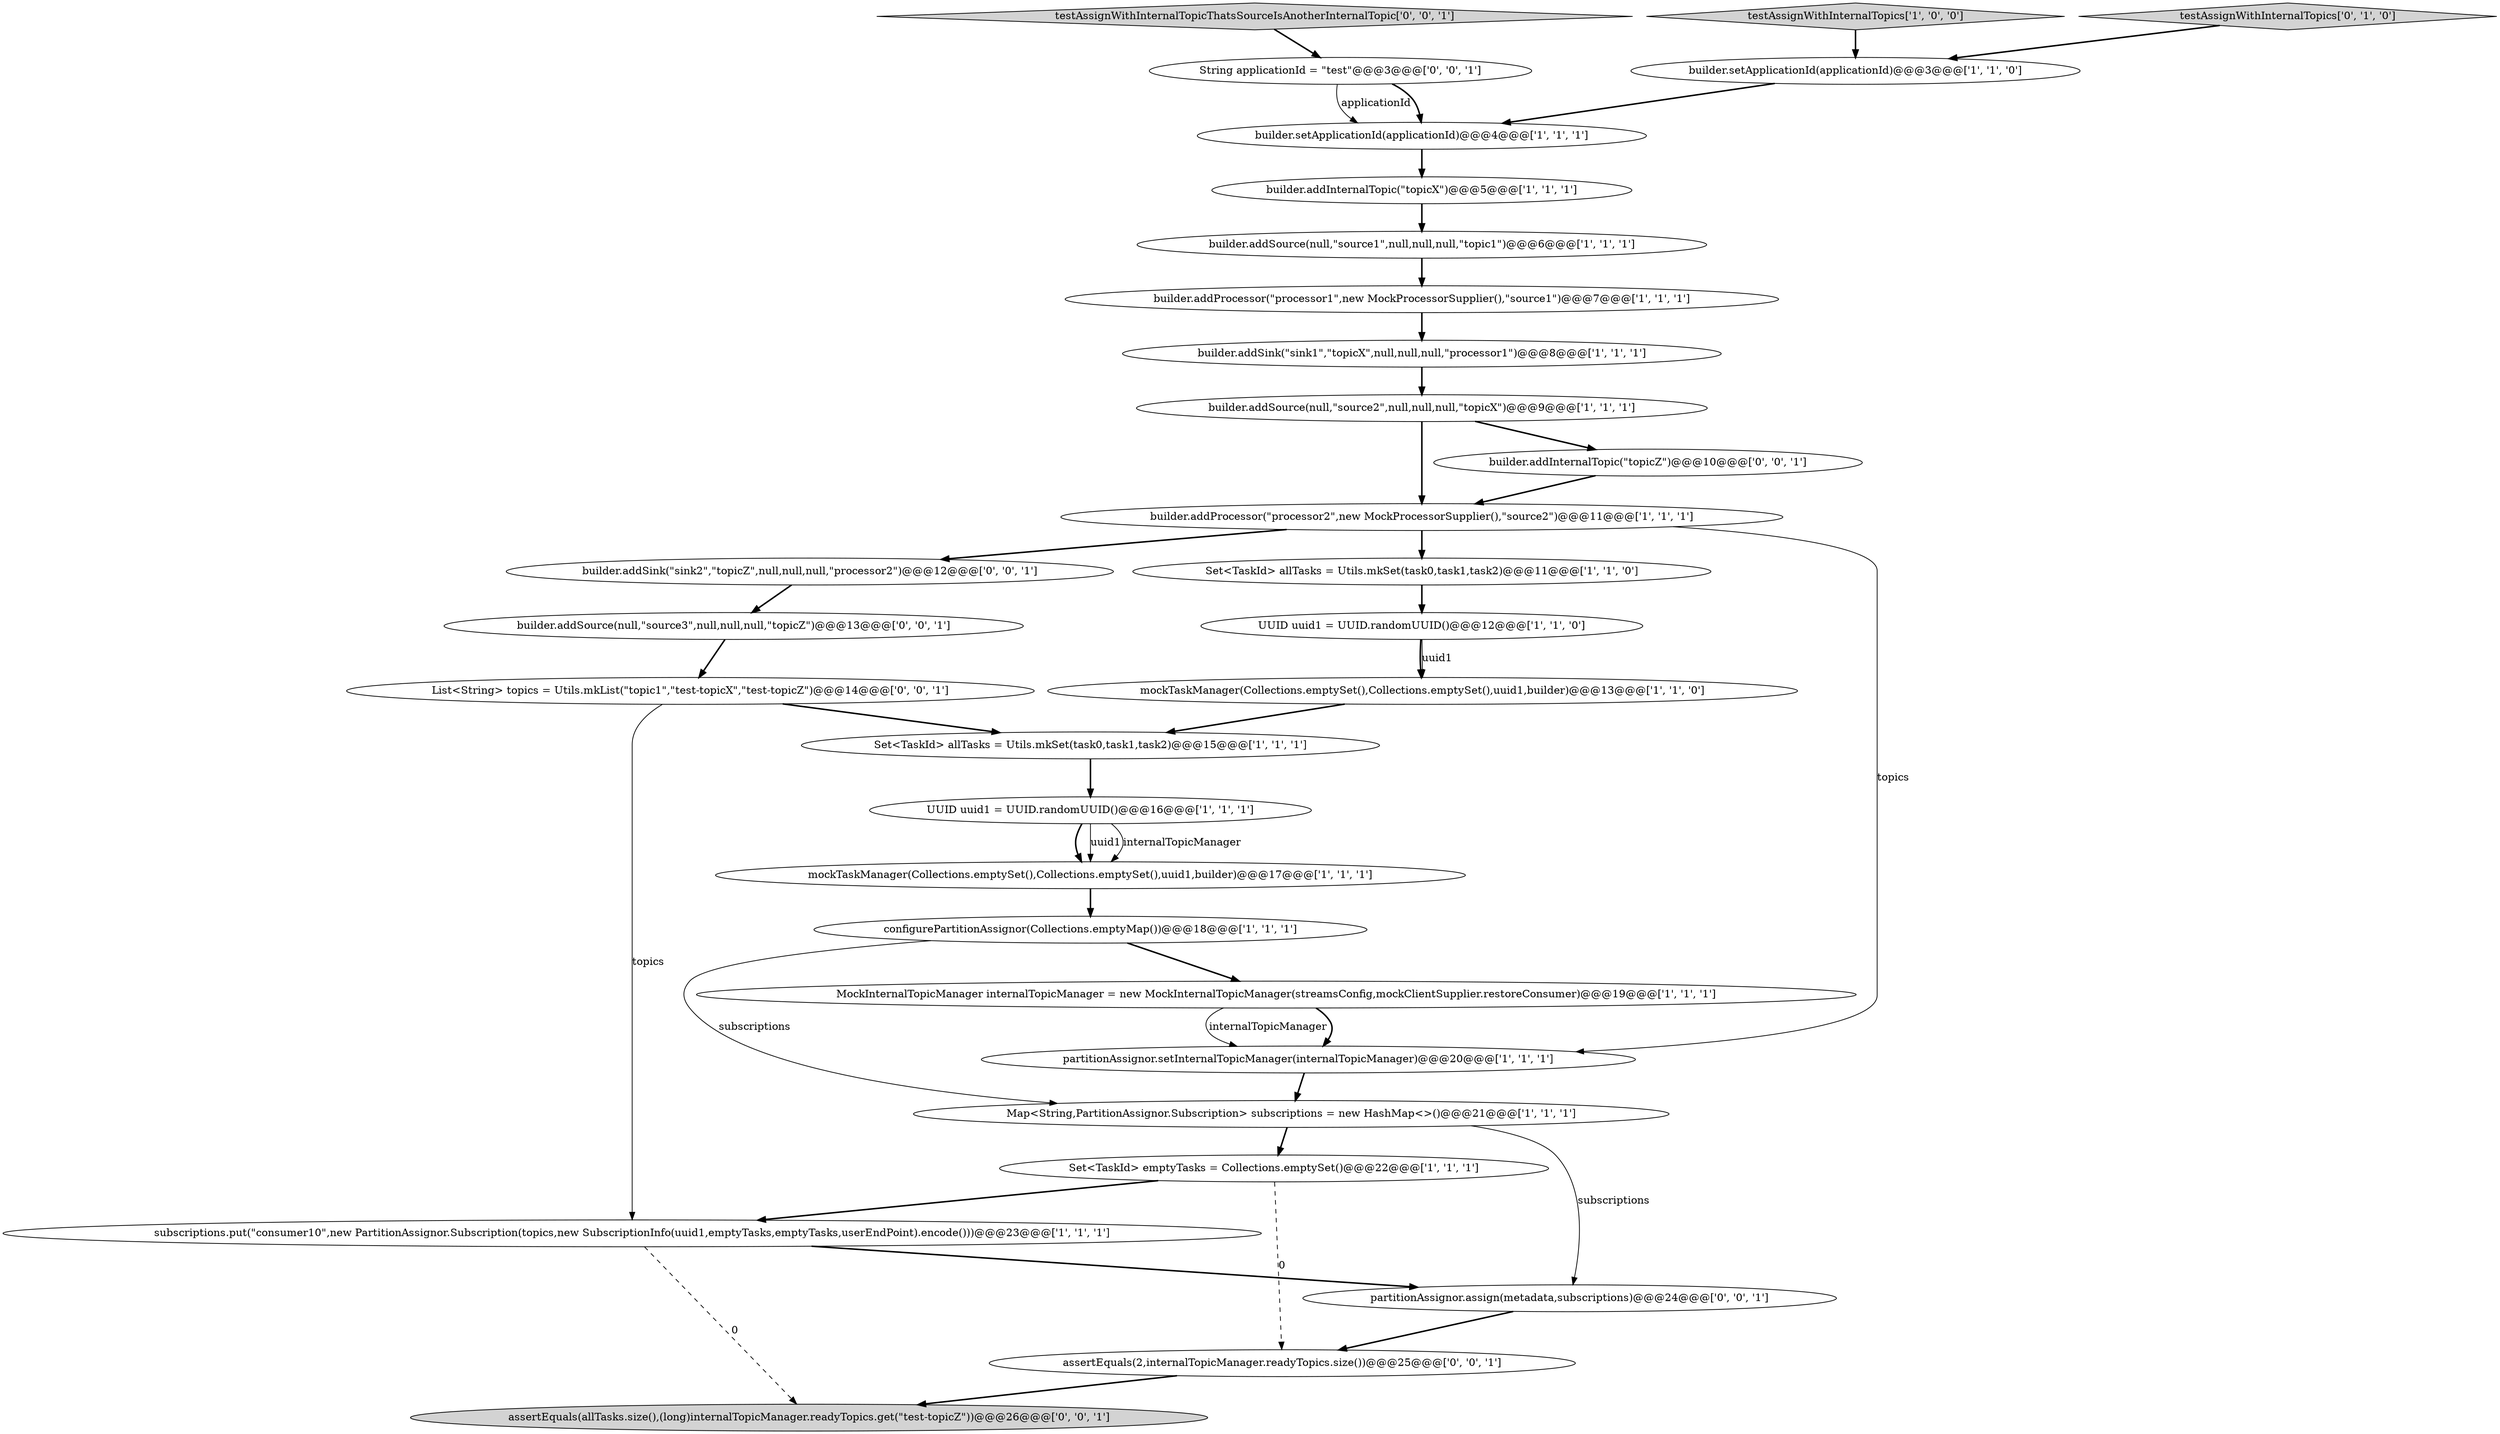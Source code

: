 digraph {
26 [style = filled, label = "String applicationId = \"test\"@@@3@@@['0', '0', '1']", fillcolor = white, shape = ellipse image = "AAA0AAABBB3BBB"];
2 [style = filled, label = "Set<TaskId> allTasks = Utils.mkSet(task0,task1,task2)@@@15@@@['1', '1', '1']", fillcolor = white, shape = ellipse image = "AAA0AAABBB1BBB"];
13 [style = filled, label = "builder.addInternalTopic(\"topicX\")@@@5@@@['1', '1', '1']", fillcolor = white, shape = ellipse image = "AAA0AAABBB1BBB"];
5 [style = filled, label = "builder.addProcessor(\"processor1\",new MockProcessorSupplier(),\"source1\")@@@7@@@['1', '1', '1']", fillcolor = white, shape = ellipse image = "AAA0AAABBB1BBB"];
22 [style = filled, label = "assertEquals(allTasks.size(),(long)internalTopicManager.readyTopics.get(\"test-topicZ\"))@@@26@@@['0', '0', '1']", fillcolor = lightgray, shape = ellipse image = "AAA0AAABBB3BBB"];
16 [style = filled, label = "builder.addProcessor(\"processor2\",new MockProcessorSupplier(),\"source2\")@@@11@@@['1', '1', '1']", fillcolor = white, shape = ellipse image = "AAA0AAABBB1BBB"];
29 [style = filled, label = "testAssignWithInternalTopicThatsSourceIsAnotherInternalTopic['0', '0', '1']", fillcolor = lightgray, shape = diamond image = "AAA0AAABBB3BBB"];
11 [style = filled, label = "builder.addSink(\"sink1\",\"topicX\",null,null,null,\"processor1\")@@@8@@@['1', '1', '1']", fillcolor = white, shape = ellipse image = "AAA0AAABBB1BBB"];
17 [style = filled, label = "builder.setApplicationId(applicationId)@@@3@@@['1', '1', '0']", fillcolor = white, shape = ellipse image = "AAA0AAABBB1BBB"];
10 [style = filled, label = "testAssignWithInternalTopics['1', '0', '0']", fillcolor = lightgray, shape = diamond image = "AAA0AAABBB1BBB"];
8 [style = filled, label = "mockTaskManager(Collections.emptySet(),Collections.emptySet(),uuid1,builder)@@@17@@@['1', '1', '1']", fillcolor = white, shape = ellipse image = "AAA0AAABBB1BBB"];
15 [style = filled, label = "partitionAssignor.setInternalTopicManager(internalTopicManager)@@@20@@@['1', '1', '1']", fillcolor = white, shape = ellipse image = "AAA0AAABBB1BBB"];
20 [style = filled, label = "mockTaskManager(Collections.emptySet(),Collections.emptySet(),uuid1,builder)@@@13@@@['1', '1', '0']", fillcolor = white, shape = ellipse image = "AAA0AAABBB1BBB"];
19 [style = filled, label = "Set<TaskId> allTasks = Utils.mkSet(task0,task1,task2)@@@11@@@['1', '1', '0']", fillcolor = white, shape = ellipse image = "AAA0AAABBB1BBB"];
21 [style = filled, label = "testAssignWithInternalTopics['0', '1', '0']", fillcolor = lightgray, shape = diamond image = "AAA0AAABBB2BBB"];
27 [style = filled, label = "List<String> topics = Utils.mkList(\"topic1\",\"test-topicX\",\"test-topicZ\")@@@14@@@['0', '0', '1']", fillcolor = white, shape = ellipse image = "AAA0AAABBB3BBB"];
12 [style = filled, label = "MockInternalTopicManager internalTopicManager = new MockInternalTopicManager(streamsConfig,mockClientSupplier.restoreConsumer)@@@19@@@['1', '1', '1']", fillcolor = white, shape = ellipse image = "AAA0AAABBB1BBB"];
7 [style = filled, label = "UUID uuid1 = UUID.randomUUID()@@@16@@@['1', '1', '1']", fillcolor = white, shape = ellipse image = "AAA0AAABBB1BBB"];
9 [style = filled, label = "Map<String,PartitionAssignor.Subscription> subscriptions = new HashMap<>()@@@21@@@['1', '1', '1']", fillcolor = white, shape = ellipse image = "AAA0AAABBB1BBB"];
1 [style = filled, label = "UUID uuid1 = UUID.randomUUID()@@@12@@@['1', '1', '0']", fillcolor = white, shape = ellipse image = "AAA0AAABBB1BBB"];
30 [style = filled, label = "builder.addSink(\"sink2\",\"topicZ\",null,null,null,\"processor2\")@@@12@@@['0', '0', '1']", fillcolor = white, shape = ellipse image = "AAA0AAABBB3BBB"];
24 [style = filled, label = "partitionAssignor.assign(metadata,subscriptions)@@@24@@@['0', '0', '1']", fillcolor = white, shape = ellipse image = "AAA0AAABBB3BBB"];
6 [style = filled, label = "builder.addSource(null,\"source2\",null,null,null,\"topicX\")@@@9@@@['1', '1', '1']", fillcolor = white, shape = ellipse image = "AAA0AAABBB1BBB"];
0 [style = filled, label = "configurePartitionAssignor(Collections.emptyMap())@@@18@@@['1', '1', '1']", fillcolor = white, shape = ellipse image = "AAA0AAABBB1BBB"];
3 [style = filled, label = "builder.setApplicationId(applicationId)@@@4@@@['1', '1', '1']", fillcolor = white, shape = ellipse image = "AAA0AAABBB1BBB"];
18 [style = filled, label = "builder.addSource(null,\"source1\",null,null,null,\"topic1\")@@@6@@@['1', '1', '1']", fillcolor = white, shape = ellipse image = "AAA0AAABBB1BBB"];
4 [style = filled, label = "subscriptions.put(\"consumer10\",new PartitionAssignor.Subscription(topics,new SubscriptionInfo(uuid1,emptyTasks,emptyTasks,userEndPoint).encode()))@@@23@@@['1', '1', '1']", fillcolor = white, shape = ellipse image = "AAA0AAABBB1BBB"];
25 [style = filled, label = "builder.addInternalTopic(\"topicZ\")@@@10@@@['0', '0', '1']", fillcolor = white, shape = ellipse image = "AAA0AAABBB3BBB"];
23 [style = filled, label = "builder.addSource(null,\"source3\",null,null,null,\"topicZ\")@@@13@@@['0', '0', '1']", fillcolor = white, shape = ellipse image = "AAA0AAABBB3BBB"];
14 [style = filled, label = "Set<TaskId> emptyTasks = Collections.emptySet()@@@22@@@['1', '1', '1']", fillcolor = white, shape = ellipse image = "AAA0AAABBB1BBB"];
28 [style = filled, label = "assertEquals(2,internalTopicManager.readyTopics.size())@@@25@@@['0', '0', '1']", fillcolor = white, shape = ellipse image = "AAA0AAABBB3BBB"];
26->3 [style = solid, label="applicationId"];
24->28 [style = bold, label=""];
4->24 [style = bold, label=""];
23->27 [style = bold, label=""];
27->4 [style = solid, label="topics"];
14->28 [style = dashed, label="0"];
9->24 [style = solid, label="subscriptions"];
26->3 [style = bold, label=""];
0->12 [style = bold, label=""];
11->6 [style = bold, label=""];
30->23 [style = bold, label=""];
12->15 [style = bold, label=""];
1->20 [style = solid, label="uuid1"];
1->20 [style = bold, label=""];
10->17 [style = bold, label=""];
4->22 [style = dashed, label="0"];
16->19 [style = bold, label=""];
7->8 [style = bold, label=""];
25->16 [style = bold, label=""];
29->26 [style = bold, label=""];
20->2 [style = bold, label=""];
8->0 [style = bold, label=""];
7->8 [style = solid, label="uuid1"];
19->1 [style = bold, label=""];
7->8 [style = solid, label="internalTopicManager"];
0->9 [style = solid, label="subscriptions"];
6->16 [style = bold, label=""];
15->9 [style = bold, label=""];
18->5 [style = bold, label=""];
16->30 [style = bold, label=""];
9->14 [style = bold, label=""];
17->3 [style = bold, label=""];
3->13 [style = bold, label=""];
5->11 [style = bold, label=""];
2->7 [style = bold, label=""];
16->15 [style = solid, label="topics"];
12->15 [style = solid, label="internalTopicManager"];
21->17 [style = bold, label=""];
27->2 [style = bold, label=""];
28->22 [style = bold, label=""];
13->18 [style = bold, label=""];
6->25 [style = bold, label=""];
14->4 [style = bold, label=""];
}
